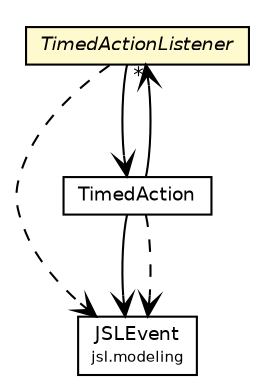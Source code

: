 #!/usr/local/bin/dot
#
# Class diagram 
# Generated by UMLGraph version 5.4 (http://www.umlgraph.org/)
#

digraph G {
	edge [fontname="Helvetica",fontsize=10,labelfontname="Helvetica",labelfontsize=10];
	node [fontname="Helvetica",fontsize=10,shape=plaintext];
	nodesep=0.25;
	ranksep=0.5;
	// jsl.modeling.JSLEvent
	c218609 [label=<<table title="jsl.modeling.JSLEvent" border="0" cellborder="1" cellspacing="0" cellpadding="2" port="p" href="../JSLEvent.html">
		<tr><td><table border="0" cellspacing="0" cellpadding="1">
<tr><td align="center" balign="center"> JSLEvent </td></tr>
<tr><td align="center" balign="center"><font point-size="7.0"> jsl.modeling </font></td></tr>
		</table></td></tr>
		</table>>, URL="../JSLEvent.html", fontname="Helvetica", fontcolor="black", fontsize=9.0];
	// jsl.modeling.elements.TimedActionListener
	c218625 [label=<<table title="jsl.modeling.elements.TimedActionListener" border="0" cellborder="1" cellspacing="0" cellpadding="2" port="p" bgcolor="lemonChiffon" href="./TimedActionListener.html">
		<tr><td><table border="0" cellspacing="0" cellpadding="1">
<tr><td align="center" balign="center"><font face="Helvetica-Oblique"> TimedActionListener </font></td></tr>
		</table></td></tr>
		</table>>, URL="./TimedActionListener.html", fontname="Helvetica", fontcolor="black", fontsize=9.0];
	// jsl.modeling.elements.TimedAction
	c218626 [label=<<table title="jsl.modeling.elements.TimedAction" border="0" cellborder="1" cellspacing="0" cellpadding="2" port="p" href="./TimedAction.html">
		<tr><td><table border="0" cellspacing="0" cellpadding="1">
<tr><td align="center" balign="center"> TimedAction </td></tr>
		</table></td></tr>
		</table>>, URL="./TimedAction.html", fontname="Helvetica", fontcolor="black", fontsize=9.0];
	// jsl.modeling.elements.TimedActionListener NAVASSOC jsl.modeling.elements.TimedAction
	c218625:p -> c218626:p [taillabel="", label="", headlabel="", fontname="Helvetica", fontcolor="black", fontsize=10.0, color="black", arrowhead=open];
	// jsl.modeling.elements.TimedAction NAVASSOC jsl.modeling.elements.TimedActionListener
	c218626:p -> c218625:p [taillabel="", label="", headlabel="*", fontname="Helvetica", fontcolor="black", fontsize=10.0, color="black", arrowhead=open];
	// jsl.modeling.elements.TimedAction NAVASSOC jsl.modeling.JSLEvent
	c218626:p -> c218609:p [taillabel="", label="", headlabel="", fontname="Helvetica", fontcolor="black", fontsize=10.0, color="black", arrowhead=open];
	// jsl.modeling.elements.TimedActionListener DEPEND jsl.modeling.JSLEvent
	c218625:p -> c218609:p [taillabel="", label="", headlabel="", fontname="Helvetica", fontcolor="black", fontsize=10.0, color="black", arrowhead=open, style=dashed];
	// jsl.modeling.elements.TimedAction DEPEND jsl.modeling.JSLEvent
	c218626:p -> c218609:p [taillabel="", label="", headlabel="", fontname="Helvetica", fontcolor="black", fontsize=10.0, color="black", arrowhead=open, style=dashed];
}


